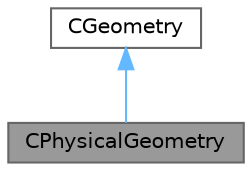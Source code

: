 digraph "CPhysicalGeometry"
{
 // LATEX_PDF_SIZE
  bgcolor="transparent";
  edge [fontname=Helvetica,fontsize=10,labelfontname=Helvetica,labelfontsize=10];
  node [fontname=Helvetica,fontsize=10,shape=box,height=0.2,width=0.4];
  Node1 [id="Node000001",label="CPhysicalGeometry",height=0.2,width=0.4,color="gray40", fillcolor="grey60", style="filled", fontcolor="black",tooltip="Class for reading a defining the primal grid which is read from the grid file in ...."];
  Node2 -> Node1 [id="edge1_Node000001_Node000002",dir="back",color="steelblue1",style="solid",tooltip=" "];
  Node2 [id="Node000002",label="CGeometry",height=0.2,width=0.4,color="gray40", fillcolor="white", style="filled",URL="$classCGeometry.html",tooltip="Parent class for defining the geometry of the problem (complete geometry, multigrid agglomerated geom..."];
}
